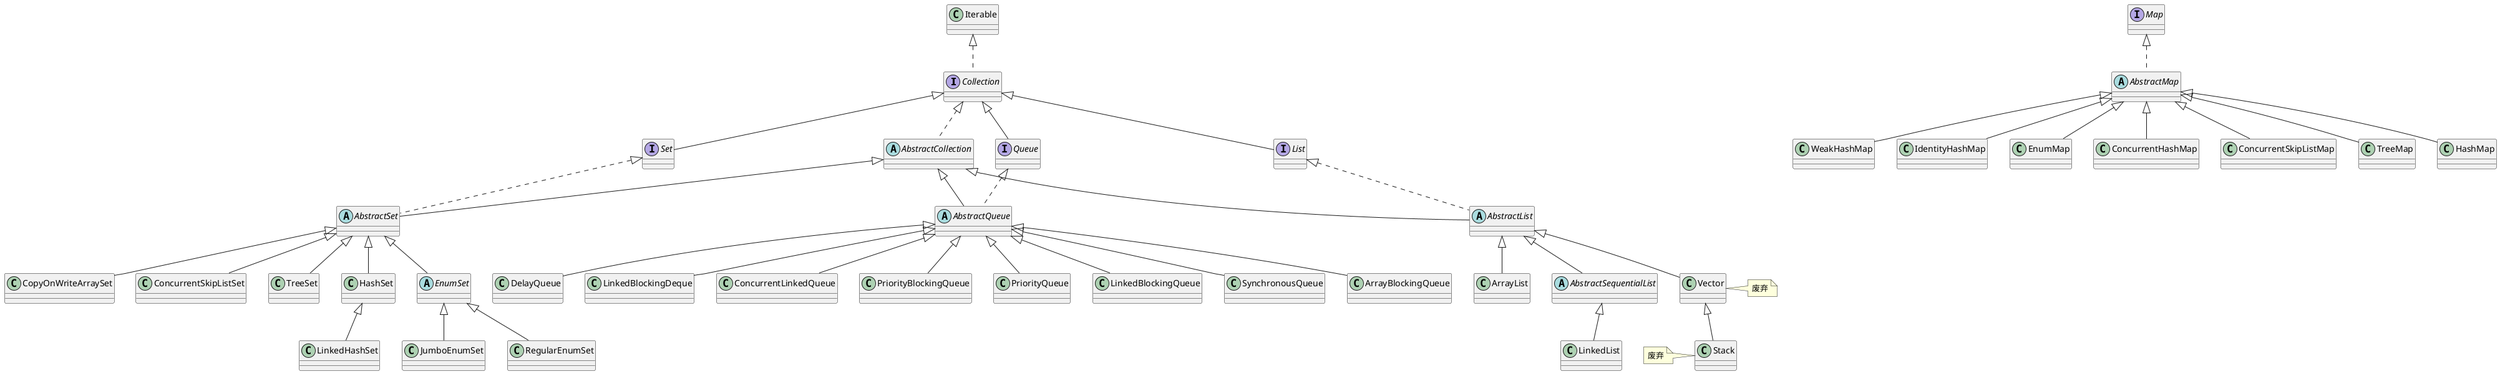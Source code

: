 @startuml

together {
    '接口的定义'
    interface Collection
    interface List
    interface Set
    interface Queue

    'abs 的定义'
    abstract class AbstractCollection
    abstract class AbstractList
        class ArrayList
        class Vector
            class Stack
    abstract class AbstractSequentialList
        class LinkedList
    abstract class AbstractSet
        class TreeSet
        class HashSet
            class LinkedHashSet
        abstract class EnumSet
            class JumboEnumSet
            class RegularEnumSet
        class CopyOnWriteArraySet
        class ConcurrentSkipListSet
    abstract class AbstractQueue
        class PriorityQueue
        class LinkedBlockingQueue
        class SynchronousQueue
        class ArrayBlockingQueue
        class DelayQueue
        class LinkedBlockingDeque
        class ConcurrentLinkedQueue

    '接口继承关系'
    Collection <|-- List
    Collection <|-- Set
    Collection <|-- Queue

    '接口实现关系'
    Collection <|.. AbstractCollection
    Iterable <|.. Collection
    List <|.. AbstractList
    Set <|.. AbstractSet
    Queue <|.. AbstractQueue

    'List'
    AbstractCollection <|-- AbstractList
    AbstractList <|-- AbstractSequentialList
        AbstractSequentialList <|-- LinkedList
    AbstractList <|-- ArrayList
    AbstractList <|-- Vector
            note right of Vector
            废弃
            end note
        Vector <|-- Stack
            note left of Stack
            废弃
            end note

    'Set'
    AbstractCollection <|-- AbstractSet
    AbstractSet <|-- TreeSet
    AbstractSet <|-- HashSet
        HashSet <|-- LinkedHashSet
    AbstractSet <|-- EnumSet
        EnumSet <|-- JumboEnumSet
        EnumSet <|-- RegularEnumSet
    AbstractSet <|-- CopyOnWriteArraySet
    AbstractSet <|-- ConcurrentSkipListSet

    'Queue'
    AbstractCollection <|-- AbstractQueue
    AbstractQueue <|-- SynchronousQueue
    AbstractQueue <|-- PriorityQueue
    AbstractQueue <|-- LinkedBlockingQueue
    AbstractQueue <|-- PriorityBlockingQueue
    AbstractQueue <|-- ArrayBlockingQueue
    AbstractQueue <|-- DelayQueue
    AbstractQueue <|-- LinkedBlockingDeque
    AbstractQueue <|-- ConcurrentLinkedQueue
}

together {
    interface Map
    abstract class AbstractMap
        class HashMap
        class WeakHashMap
        class IdentityHashMap
        class EnumMap
        class ConcurrentHashMap
        class ConcurrentSkipListMap
        class TreeMap

    Map <|.. AbstractMap

    AbstractMap <|-- HashMap
    AbstractMap <|-- WeakHashMap
    AbstractMap <|-- IdentityHashMap
    AbstractMap <|-- EnumMap
    AbstractMap <|-- ConcurrentHashMap
    AbstractMap <|-- ConcurrentSkipListMap
    AbstractMap <|-- TreeMap
}

@enduml